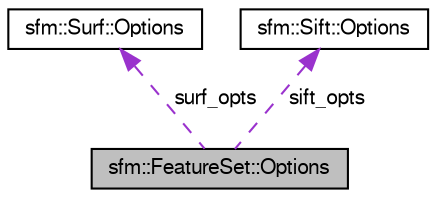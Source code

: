 digraph "sfm::FeatureSet::Options"
{
  edge [fontname="FreeSans",fontsize="10",labelfontname="FreeSans",labelfontsize="10"];
  node [fontname="FreeSans",fontsize="10",shape=record];
  Node0 [label="sfm::FeatureSet::Options",height=0.2,width=0.4,color="black", fillcolor="grey75", style="filled", fontcolor="black"];
  Node1 -> Node0 [dir="back",color="darkorchid3",fontsize="10",style="dashed",label=" surf_opts" ,fontname="FreeSans"];
  Node1 [label="sfm::Surf::Options",height=0.2,width=0.4,color="black", fillcolor="white", style="filled",URL="$structsfm_1_1_surf_1_1_options.html",tooltip="SURF options. "];
  Node2 -> Node0 [dir="back",color="darkorchid3",fontsize="10",style="dashed",label=" sift_opts" ,fontname="FreeSans"];
  Node2 [label="sfm::Sift::Options",height=0.2,width=0.4,color="black", fillcolor="white", style="filled",URL="$structsfm_1_1_sift_1_1_options.html",tooltip="SIFT options. "];
}
